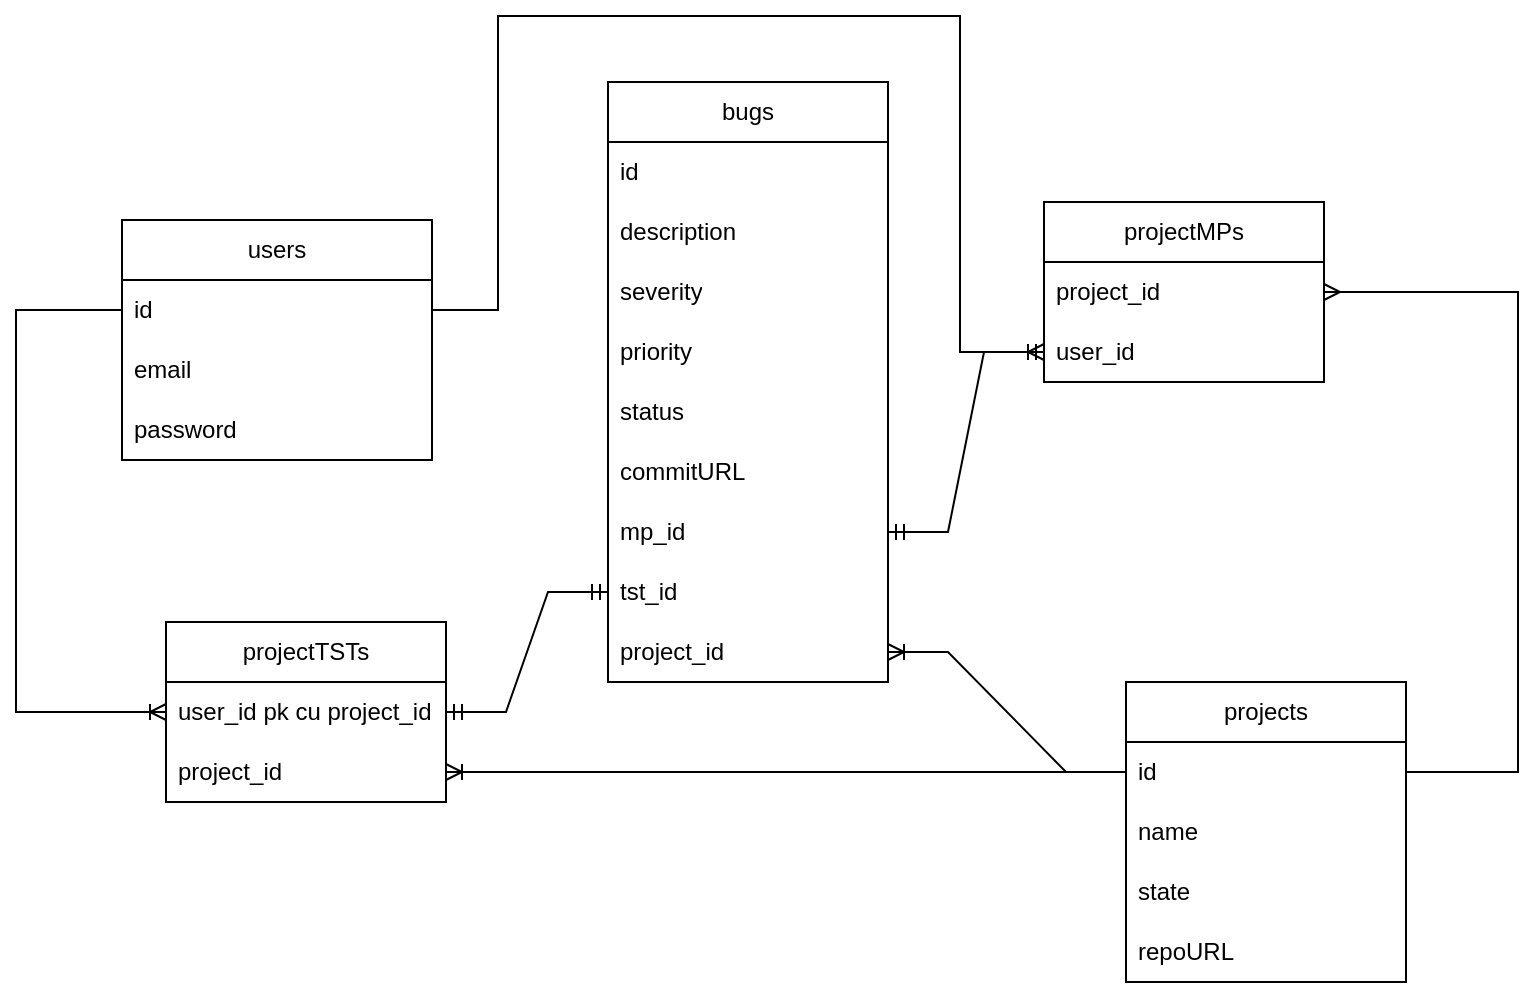 <mxfile version="24.8.4">
  <diagram name="Page-1" id="pF90GNEOvH5dC052z6K3">
    <mxGraphModel dx="2031" dy="911" grid="0" gridSize="10" guides="1" tooltips="1" connect="1" arrows="1" fold="1" page="0" pageScale="1" pageWidth="850" pageHeight="1100" math="0" shadow="0">
      <root>
        <mxCell id="0" />
        <mxCell id="1" parent="0" />
        <mxCell id="hJSsf3uc_nwB1-r7s3zr-1" value="users" style="swimlane;fontStyle=0;childLayout=stackLayout;horizontal=1;startSize=30;horizontalStack=0;resizeParent=1;resizeParentMax=0;resizeLast=0;collapsible=1;marginBottom=0;whiteSpace=wrap;html=1;" vertex="1" parent="1">
          <mxGeometry x="-595" y="-115" width="155" height="120" as="geometry" />
        </mxCell>
        <mxCell id="hJSsf3uc_nwB1-r7s3zr-2" value="id" style="text;strokeColor=none;fillColor=none;align=left;verticalAlign=middle;spacingLeft=4;spacingRight=4;overflow=hidden;points=[[0,0.5],[1,0.5]];portConstraint=eastwest;rotatable=0;whiteSpace=wrap;html=1;" vertex="1" parent="hJSsf3uc_nwB1-r7s3zr-1">
          <mxGeometry y="30" width="155" height="30" as="geometry" />
        </mxCell>
        <mxCell id="hJSsf3uc_nwB1-r7s3zr-3" value="email" style="text;strokeColor=none;fillColor=none;align=left;verticalAlign=middle;spacingLeft=4;spacingRight=4;overflow=hidden;points=[[0,0.5],[1,0.5]];portConstraint=eastwest;rotatable=0;whiteSpace=wrap;html=1;" vertex="1" parent="hJSsf3uc_nwB1-r7s3zr-1">
          <mxGeometry y="60" width="155" height="30" as="geometry" />
        </mxCell>
        <mxCell id="hJSsf3uc_nwB1-r7s3zr-4" value="password" style="text;strokeColor=none;fillColor=none;align=left;verticalAlign=middle;spacingLeft=4;spacingRight=4;overflow=hidden;points=[[0,0.5],[1,0.5]];portConstraint=eastwest;rotatable=0;whiteSpace=wrap;html=1;" vertex="1" parent="hJSsf3uc_nwB1-r7s3zr-1">
          <mxGeometry y="90" width="155" height="30" as="geometry" />
        </mxCell>
        <mxCell id="hJSsf3uc_nwB1-r7s3zr-5" value="projects" style="swimlane;fontStyle=0;childLayout=stackLayout;horizontal=1;startSize=30;horizontalStack=0;resizeParent=1;resizeParentMax=0;resizeLast=0;collapsible=1;marginBottom=0;whiteSpace=wrap;html=1;" vertex="1" parent="1">
          <mxGeometry x="-93" y="116" width="140" height="150" as="geometry" />
        </mxCell>
        <mxCell id="hJSsf3uc_nwB1-r7s3zr-6" value="id" style="text;strokeColor=none;fillColor=none;align=left;verticalAlign=middle;spacingLeft=4;spacingRight=4;overflow=hidden;points=[[0,0.5],[1,0.5]];portConstraint=eastwest;rotatable=0;whiteSpace=wrap;html=1;" vertex="1" parent="hJSsf3uc_nwB1-r7s3zr-5">
          <mxGeometry y="30" width="140" height="30" as="geometry" />
        </mxCell>
        <mxCell id="hJSsf3uc_nwB1-r7s3zr-7" value="name" style="text;strokeColor=none;fillColor=none;align=left;verticalAlign=middle;spacingLeft=4;spacingRight=4;overflow=hidden;points=[[0,0.5],[1,0.5]];portConstraint=eastwest;rotatable=0;whiteSpace=wrap;html=1;" vertex="1" parent="hJSsf3uc_nwB1-r7s3zr-5">
          <mxGeometry y="60" width="140" height="30" as="geometry" />
        </mxCell>
        <mxCell id="hJSsf3uc_nwB1-r7s3zr-8" value="state" style="text;strokeColor=none;fillColor=none;align=left;verticalAlign=middle;spacingLeft=4;spacingRight=4;overflow=hidden;points=[[0,0.5],[1,0.5]];portConstraint=eastwest;rotatable=0;whiteSpace=wrap;html=1;" vertex="1" parent="hJSsf3uc_nwB1-r7s3zr-5">
          <mxGeometry y="90" width="140" height="30" as="geometry" />
        </mxCell>
        <mxCell id="hJSsf3uc_nwB1-r7s3zr-9" value="repoURL" style="text;strokeColor=none;fillColor=none;align=left;verticalAlign=middle;spacingLeft=4;spacingRight=4;overflow=hidden;points=[[0,0.5],[1,0.5]];portConstraint=eastwest;rotatable=0;whiteSpace=wrap;html=1;" vertex="1" parent="hJSsf3uc_nwB1-r7s3zr-5">
          <mxGeometry y="120" width="140" height="30" as="geometry" />
        </mxCell>
        <mxCell id="hJSsf3uc_nwB1-r7s3zr-11" value="projectMPs" style="swimlane;fontStyle=0;childLayout=stackLayout;horizontal=1;startSize=30;horizontalStack=0;resizeParent=1;resizeParentMax=0;resizeLast=0;collapsible=1;marginBottom=0;whiteSpace=wrap;html=1;" vertex="1" parent="1">
          <mxGeometry x="-134" y="-124" width="140" height="90" as="geometry" />
        </mxCell>
        <mxCell id="hJSsf3uc_nwB1-r7s3zr-13" value="project_id" style="text;strokeColor=none;fillColor=none;align=left;verticalAlign=middle;spacingLeft=4;spacingRight=4;overflow=hidden;points=[[0,0.5],[1,0.5]];portConstraint=eastwest;rotatable=0;whiteSpace=wrap;html=1;" vertex="1" parent="hJSsf3uc_nwB1-r7s3zr-11">
          <mxGeometry y="30" width="140" height="30" as="geometry" />
        </mxCell>
        <mxCell id="hJSsf3uc_nwB1-r7s3zr-14" value="user_id" style="text;strokeColor=none;fillColor=none;align=left;verticalAlign=middle;spacingLeft=4;spacingRight=4;overflow=hidden;points=[[0,0.5],[1,0.5]];portConstraint=eastwest;rotatable=0;whiteSpace=wrap;html=1;" vertex="1" parent="hJSsf3uc_nwB1-r7s3zr-11">
          <mxGeometry y="60" width="140" height="30" as="geometry" />
        </mxCell>
        <mxCell id="hJSsf3uc_nwB1-r7s3zr-15" value="bugs" style="swimlane;fontStyle=0;childLayout=stackLayout;horizontal=1;startSize=30;horizontalStack=0;resizeParent=1;resizeParentMax=0;resizeLast=0;collapsible=1;marginBottom=0;whiteSpace=wrap;html=1;" vertex="1" parent="1">
          <mxGeometry x="-352" y="-184" width="140" height="300" as="geometry" />
        </mxCell>
        <mxCell id="hJSsf3uc_nwB1-r7s3zr-16" value="id" style="text;strokeColor=none;fillColor=none;align=left;verticalAlign=middle;spacingLeft=4;spacingRight=4;overflow=hidden;points=[[0,0.5],[1,0.5]];portConstraint=eastwest;rotatable=0;whiteSpace=wrap;html=1;" vertex="1" parent="hJSsf3uc_nwB1-r7s3zr-15">
          <mxGeometry y="30" width="140" height="30" as="geometry" />
        </mxCell>
        <mxCell id="hJSsf3uc_nwB1-r7s3zr-17" value="description" style="text;strokeColor=none;fillColor=none;align=left;verticalAlign=middle;spacingLeft=4;spacingRight=4;overflow=hidden;points=[[0,0.5],[1,0.5]];portConstraint=eastwest;rotatable=0;whiteSpace=wrap;html=1;" vertex="1" parent="hJSsf3uc_nwB1-r7s3zr-15">
          <mxGeometry y="60" width="140" height="30" as="geometry" />
        </mxCell>
        <mxCell id="hJSsf3uc_nwB1-r7s3zr-23" value="severity" style="text;strokeColor=none;fillColor=none;align=left;verticalAlign=middle;spacingLeft=4;spacingRight=4;overflow=hidden;points=[[0,0.5],[1,0.5]];portConstraint=eastwest;rotatable=0;whiteSpace=wrap;html=1;" vertex="1" parent="hJSsf3uc_nwB1-r7s3zr-15">
          <mxGeometry y="90" width="140" height="30" as="geometry" />
        </mxCell>
        <mxCell id="hJSsf3uc_nwB1-r7s3zr-24" value="priority" style="text;strokeColor=none;fillColor=none;align=left;verticalAlign=middle;spacingLeft=4;spacingRight=4;overflow=hidden;points=[[0,0.5],[1,0.5]];portConstraint=eastwest;rotatable=0;whiteSpace=wrap;html=1;" vertex="1" parent="hJSsf3uc_nwB1-r7s3zr-15">
          <mxGeometry y="120" width="140" height="30" as="geometry" />
        </mxCell>
        <mxCell id="hJSsf3uc_nwB1-r7s3zr-39" value="status" style="text;strokeColor=none;fillColor=none;align=left;verticalAlign=middle;spacingLeft=4;spacingRight=4;overflow=hidden;points=[[0,0.5],[1,0.5]];portConstraint=eastwest;rotatable=0;whiteSpace=wrap;html=1;" vertex="1" parent="hJSsf3uc_nwB1-r7s3zr-15">
          <mxGeometry y="150" width="140" height="30" as="geometry" />
        </mxCell>
        <mxCell id="hJSsf3uc_nwB1-r7s3zr-25" value="commitURL" style="text;strokeColor=none;fillColor=none;align=left;verticalAlign=middle;spacingLeft=4;spacingRight=4;overflow=hidden;points=[[0,0.5],[1,0.5]];portConstraint=eastwest;rotatable=0;whiteSpace=wrap;html=1;" vertex="1" parent="hJSsf3uc_nwB1-r7s3zr-15">
          <mxGeometry y="180" width="140" height="30" as="geometry" />
        </mxCell>
        <mxCell id="hJSsf3uc_nwB1-r7s3zr-26" value="mp_id" style="text;strokeColor=none;fillColor=none;align=left;verticalAlign=middle;spacingLeft=4;spacingRight=4;overflow=hidden;points=[[0,0.5],[1,0.5]];portConstraint=eastwest;rotatable=0;whiteSpace=wrap;html=1;" vertex="1" parent="hJSsf3uc_nwB1-r7s3zr-15">
          <mxGeometry y="210" width="140" height="30" as="geometry" />
        </mxCell>
        <mxCell id="hJSsf3uc_nwB1-r7s3zr-31" value="tst_id" style="text;strokeColor=none;fillColor=none;align=left;verticalAlign=middle;spacingLeft=4;spacingRight=4;overflow=hidden;points=[[0,0.5],[1,0.5]];portConstraint=eastwest;rotatable=0;whiteSpace=wrap;html=1;" vertex="1" parent="hJSsf3uc_nwB1-r7s3zr-15">
          <mxGeometry y="240" width="140" height="30" as="geometry" />
        </mxCell>
        <mxCell id="hJSsf3uc_nwB1-r7s3zr-33" value="project_id" style="text;strokeColor=none;fillColor=none;align=left;verticalAlign=middle;spacingLeft=4;spacingRight=4;overflow=hidden;points=[[0,0.5],[1,0.5]];portConstraint=eastwest;rotatable=0;whiteSpace=wrap;html=1;" vertex="1" parent="hJSsf3uc_nwB1-r7s3zr-15">
          <mxGeometry y="270" width="140" height="30" as="geometry" />
        </mxCell>
        <mxCell id="hJSsf3uc_nwB1-r7s3zr-27" value="projectTSTs" style="swimlane;fontStyle=0;childLayout=stackLayout;horizontal=1;startSize=30;horizontalStack=0;resizeParent=1;resizeParentMax=0;resizeLast=0;collapsible=1;marginBottom=0;whiteSpace=wrap;html=1;" vertex="1" parent="1">
          <mxGeometry x="-573" y="86" width="140" height="90" as="geometry" />
        </mxCell>
        <mxCell id="hJSsf3uc_nwB1-r7s3zr-28" value="user_id pk cu project_id" style="text;strokeColor=none;fillColor=none;align=left;verticalAlign=middle;spacingLeft=4;spacingRight=4;overflow=hidden;points=[[0,0.5],[1,0.5]];portConstraint=eastwest;rotatable=0;whiteSpace=wrap;html=1;" vertex="1" parent="hJSsf3uc_nwB1-r7s3zr-27">
          <mxGeometry y="30" width="140" height="30" as="geometry" />
        </mxCell>
        <mxCell id="hJSsf3uc_nwB1-r7s3zr-29" value="project_id" style="text;strokeColor=none;fillColor=none;align=left;verticalAlign=middle;spacingLeft=4;spacingRight=4;overflow=hidden;points=[[0,0.5],[1,0.5]];portConstraint=eastwest;rotatable=0;whiteSpace=wrap;html=1;" vertex="1" parent="hJSsf3uc_nwB1-r7s3zr-27">
          <mxGeometry y="60" width="140" height="30" as="geometry" />
        </mxCell>
        <mxCell id="hJSsf3uc_nwB1-r7s3zr-32" value="" style="edgeStyle=entityRelationEdgeStyle;fontSize=12;html=1;endArrow=ERoneToMany;rounded=0;entryX=1;entryY=0.5;entryDx=0;entryDy=0;exitX=0;exitY=0.5;exitDx=0;exitDy=0;" edge="1" parent="1" source="hJSsf3uc_nwB1-r7s3zr-6" target="hJSsf3uc_nwB1-r7s3zr-33">
          <mxGeometry width="100" height="100" relative="1" as="geometry">
            <mxPoint x="-148" y="40" as="sourcePoint" />
            <mxPoint x="-48" y="-60" as="targetPoint" />
          </mxGeometry>
        </mxCell>
        <mxCell id="hJSsf3uc_nwB1-r7s3zr-34" value="" style="edgeStyle=entityRelationEdgeStyle;fontSize=12;html=1;endArrow=ERmandOne;startArrow=ERmandOne;rounded=0;exitX=0;exitY=0.5;exitDx=0;exitDy=0;" edge="1" parent="1" source="hJSsf3uc_nwB1-r7s3zr-14" target="hJSsf3uc_nwB1-r7s3zr-26">
          <mxGeometry width="100" height="100" relative="1" as="geometry">
            <mxPoint x="-446" y="9" as="sourcePoint" />
            <mxPoint x="-346" y="-91" as="targetPoint" />
            <Array as="points">
              <mxPoint x="-142" y="-35" />
            </Array>
          </mxGeometry>
        </mxCell>
        <mxCell id="hJSsf3uc_nwB1-r7s3zr-36" value="" style="edgeStyle=entityRelationEdgeStyle;fontSize=12;html=1;endArrow=ERmandOne;startArrow=ERmandOne;rounded=0;entryX=0;entryY=0.5;entryDx=0;entryDy=0;exitX=1;exitY=0.5;exitDx=0;exitDy=0;" edge="1" parent="1" source="hJSsf3uc_nwB1-r7s3zr-28" target="hJSsf3uc_nwB1-r7s3zr-31">
          <mxGeometry width="100" height="100" relative="1" as="geometry">
            <mxPoint x="-477" y="165" as="sourcePoint" />
            <mxPoint x="-377" y="65" as="targetPoint" />
            <Array as="points">
              <mxPoint x="-365" y="94" />
              <mxPoint x="-428" y="182" />
              <mxPoint x="-359" y="96" />
              <mxPoint x="-441" y="135" />
              <mxPoint x="-477" y="66" />
              <mxPoint x="-405" y="130" />
            </Array>
          </mxGeometry>
        </mxCell>
        <mxCell id="hJSsf3uc_nwB1-r7s3zr-37" value="" style="edgeStyle=orthogonalEdgeStyle;fontSize=12;html=1;endArrow=ERoneToMany;rounded=0;entryX=0;entryY=0.5;entryDx=0;entryDy=0;exitX=0;exitY=0.5;exitDx=0;exitDy=0;" edge="1" parent="1" source="hJSsf3uc_nwB1-r7s3zr-2" target="hJSsf3uc_nwB1-r7s3zr-28">
          <mxGeometry width="100" height="100" relative="1" as="geometry">
            <mxPoint x="-615" y="34" as="sourcePoint" />
            <mxPoint x="-520" y="-166" as="targetPoint" />
            <Array as="points">
              <mxPoint x="-648" y="-70" />
              <mxPoint x="-648" y="131" />
            </Array>
          </mxGeometry>
        </mxCell>
        <mxCell id="hJSsf3uc_nwB1-r7s3zr-38" value="" style="edgeStyle=entityRelationEdgeStyle;fontSize=12;html=1;endArrow=ERoneToMany;rounded=0;exitX=0;exitY=0.5;exitDx=0;exitDy=0;entryX=1;entryY=0.5;entryDx=0;entryDy=0;" edge="1" parent="1" source="hJSsf3uc_nwB1-r7s3zr-6" target="hJSsf3uc_nwB1-r7s3zr-29">
          <mxGeometry width="100" height="100" relative="1" as="geometry">
            <mxPoint x="-192" y="205" as="sourcePoint" />
            <mxPoint x="-92" y="105" as="targetPoint" />
            <Array as="points">
              <mxPoint x="-183" y="167" />
              <mxPoint x="-176" y="168" />
            </Array>
          </mxGeometry>
        </mxCell>
        <mxCell id="hJSsf3uc_nwB1-r7s3zr-40" value="" style="edgeStyle=orthogonalEdgeStyle;fontSize=12;html=1;endArrow=ERmany;rounded=0;exitX=1;exitY=0.5;exitDx=0;exitDy=0;entryX=1;entryY=0.5;entryDx=0;entryDy=0;" edge="1" parent="1" source="hJSsf3uc_nwB1-r7s3zr-6" target="hJSsf3uc_nwB1-r7s3zr-13">
          <mxGeometry width="100" height="100" relative="1" as="geometry">
            <mxPoint x="47.0" y="281" as="sourcePoint" />
            <mxPoint x="-80.0" y="58" as="targetPoint" />
            <Array as="points">
              <mxPoint x="103" y="161" />
              <mxPoint x="103" y="-79" />
            </Array>
          </mxGeometry>
        </mxCell>
        <mxCell id="hJSsf3uc_nwB1-r7s3zr-45" value="" style="edgeStyle=orthogonalEdgeStyle;fontSize=12;html=1;endArrow=ERoneToMany;rounded=0;exitX=1;exitY=0.5;exitDx=0;exitDy=0;entryX=0;entryY=0.5;entryDx=0;entryDy=0;" edge="1" parent="1" source="hJSsf3uc_nwB1-r7s3zr-2" target="hJSsf3uc_nwB1-r7s3zr-14">
          <mxGeometry width="100" height="100" relative="1" as="geometry">
            <mxPoint x="-435" y="-70" as="sourcePoint" />
            <mxPoint x="-335" y="-170" as="targetPoint" />
            <Array as="points">
              <mxPoint x="-407" y="-70" />
              <mxPoint x="-407" y="-217" />
              <mxPoint x="-176" y="-217" />
              <mxPoint x="-176" y="-49" />
            </Array>
          </mxGeometry>
        </mxCell>
      </root>
    </mxGraphModel>
  </diagram>
</mxfile>
